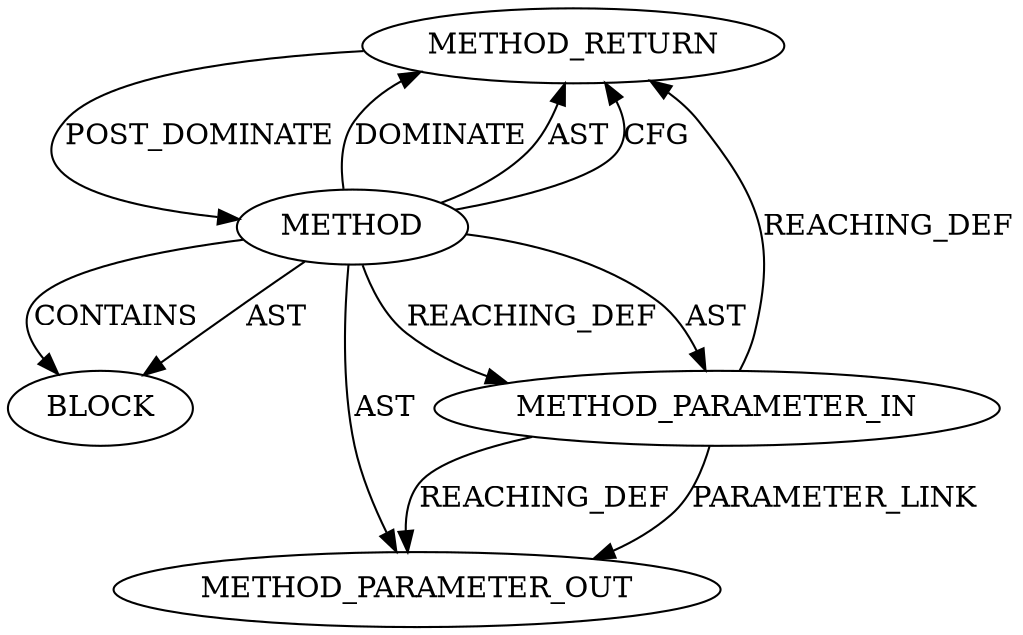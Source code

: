 digraph {
  2232 [label=METHOD_RETURN ORDER=2 CODE="RET" TYPE_FULL_NAME="ANY" EVALUATION_STRATEGY="BY_VALUE"]
  2231 [label=BLOCK ORDER=1 ARGUMENT_INDEX=1 CODE="<empty>" TYPE_FULL_NAME="ANY"]
  2818 [label=METHOD_PARAMETER_OUT ORDER=1 CODE="p1" IS_VARIADIC=false TYPE_FULL_NAME="ANY" EVALUATION_STRATEGY="BY_VALUE" INDEX=1 NAME="p1"]
  2229 [label=METHOD AST_PARENT_TYPE="NAMESPACE_BLOCK" AST_PARENT_FULL_NAME="<global>" ORDER=0 CODE="<empty>" FULL_NAME="<operator>.indirection" IS_EXTERNAL=true FILENAME="<empty>" SIGNATURE="" NAME="<operator>.indirection"]
  2230 [label=METHOD_PARAMETER_IN ORDER=1 CODE="p1" IS_VARIADIC=false TYPE_FULL_NAME="ANY" EVALUATION_STRATEGY="BY_VALUE" INDEX=1 NAME="p1"]
  2230 -> 2818 [label=REACHING_DEF VARIABLE="p1"]
  2229 -> 2232 [label=DOMINATE ]
  2229 -> 2232 [label=AST ]
  2229 -> 2818 [label=AST ]
  2229 -> 2232 [label=CFG ]
  2232 -> 2229 [label=POST_DOMINATE ]
  2229 -> 2230 [label=REACHING_DEF VARIABLE=""]
  2229 -> 2231 [label=CONTAINS ]
  2230 -> 2818 [label=PARAMETER_LINK ]
  2229 -> 2231 [label=AST ]
  2230 -> 2232 [label=REACHING_DEF VARIABLE="p1"]
  2229 -> 2230 [label=AST ]
}
